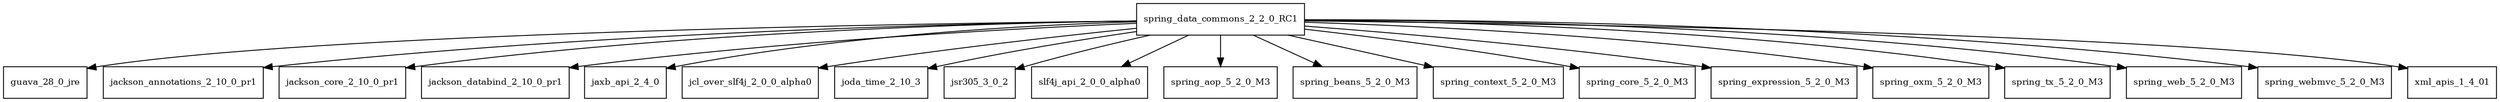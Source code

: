 digraph spring_data_commons_2_2_0_RC1_dependencies {
  node [shape = box, fontsize=10.0];
  spring_data_commons_2_2_0_RC1 -> guava_28_0_jre;
  spring_data_commons_2_2_0_RC1 -> jackson_annotations_2_10_0_pr1;
  spring_data_commons_2_2_0_RC1 -> jackson_core_2_10_0_pr1;
  spring_data_commons_2_2_0_RC1 -> jackson_databind_2_10_0_pr1;
  spring_data_commons_2_2_0_RC1 -> jaxb_api_2_4_0;
  spring_data_commons_2_2_0_RC1 -> jcl_over_slf4j_2_0_0_alpha0;
  spring_data_commons_2_2_0_RC1 -> joda_time_2_10_3;
  spring_data_commons_2_2_0_RC1 -> jsr305_3_0_2;
  spring_data_commons_2_2_0_RC1 -> slf4j_api_2_0_0_alpha0;
  spring_data_commons_2_2_0_RC1 -> spring_aop_5_2_0_M3;
  spring_data_commons_2_2_0_RC1 -> spring_beans_5_2_0_M3;
  spring_data_commons_2_2_0_RC1 -> spring_context_5_2_0_M3;
  spring_data_commons_2_2_0_RC1 -> spring_core_5_2_0_M3;
  spring_data_commons_2_2_0_RC1 -> spring_expression_5_2_0_M3;
  spring_data_commons_2_2_0_RC1 -> spring_oxm_5_2_0_M3;
  spring_data_commons_2_2_0_RC1 -> spring_tx_5_2_0_M3;
  spring_data_commons_2_2_0_RC1 -> spring_web_5_2_0_M3;
  spring_data_commons_2_2_0_RC1 -> spring_webmvc_5_2_0_M3;
  spring_data_commons_2_2_0_RC1 -> xml_apis_1_4_01;
}
